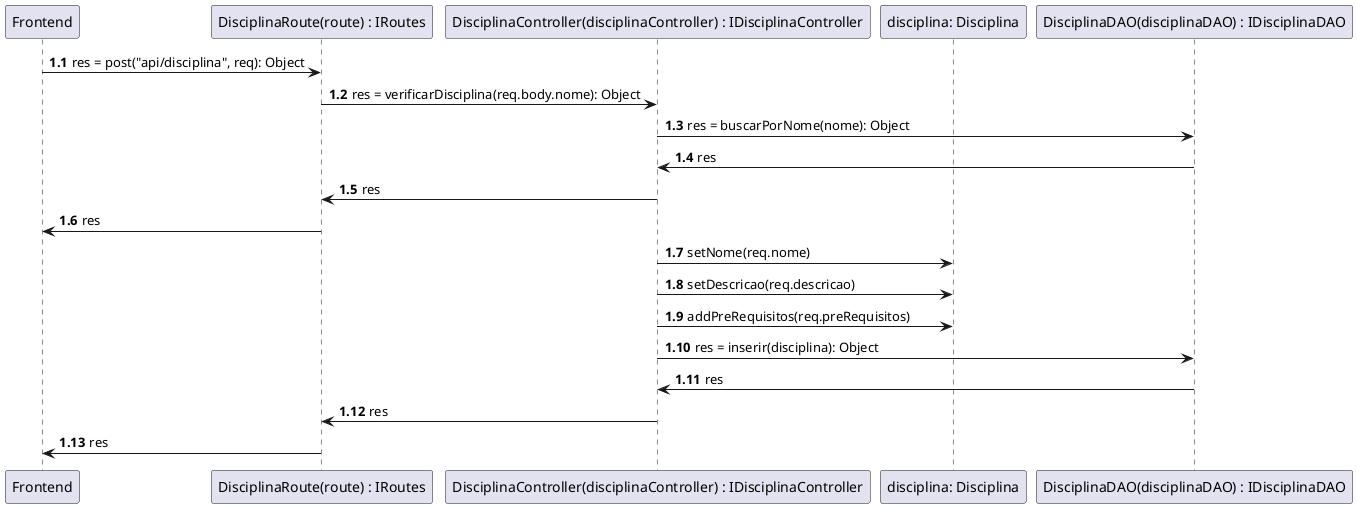 @startuml Diagrama de Sequencia

participant Frontend as Frontend
participant "DisciplinaRoute(route) : IRoutes" as Routes
participant "DisciplinaController(disciplinaController) : IDisciplinaController" as DisciplinaController
participant "disciplina: Disciplina" as Disciplina
participant "DisciplinaDAO(disciplinaDAO) : IDisciplinaDAO" as DisciplinaDAO

autonumber 1.1
' Verificar se a disciplina já existe
Frontend->Routes: res = post("api/disciplina", req): Object
Routes->DisciplinaController: res = verificarDisciplina(req.body.nome): Object
DisciplinaController->DisciplinaDAO: res = buscarPorNome(nome): Object
DisciplinaDAO->DisciplinaController: res
DisciplinaController->Routes: res
Routes->Frontend: res

' Armazenar disciplina
DisciplinaController->Disciplina: setNome(req.nome)
DisciplinaController->Disciplina: setDescricao(req.descricao)
DisciplinaController->Disciplina: addPreRequisitos(req.preRequisitos)
DisciplinaController->DisciplinaDAO: res = inserir(disciplina): Object
DisciplinaDAO->DisciplinaController: res
DisciplinaController->Routes: res
Routes->Frontend: res
